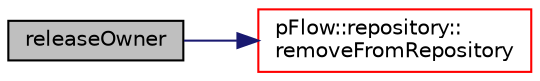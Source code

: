 digraph "releaseOwner"
{
 // LATEX_PDF_SIZE
  edge [fontname="Helvetica",fontsize="10",labelfontname="Helvetica",labelfontsize="10"];
  node [fontname="Helvetica",fontsize="10",shape=record];
  rankdir="LR";
  Node1 [label="releaseOwner",height=0.2,width=0.4,color="black", fillcolor="grey75", style="filled", fontcolor="black",tooltip=" "];
  Node1 -> Node2 [color="midnightblue",fontsize="10",style="solid",fontname="Helvetica"];
  Node2 [label="pFlow::repository::\lremoveFromRepository",height=0.2,width=0.4,color="red", fillcolor="white", style="filled",URL="$classpFlow_1_1repository.html#a8cf3a283de2ba9bae531b00105de0c2e",tooltip="remove rep from the list of repositories"];
}

